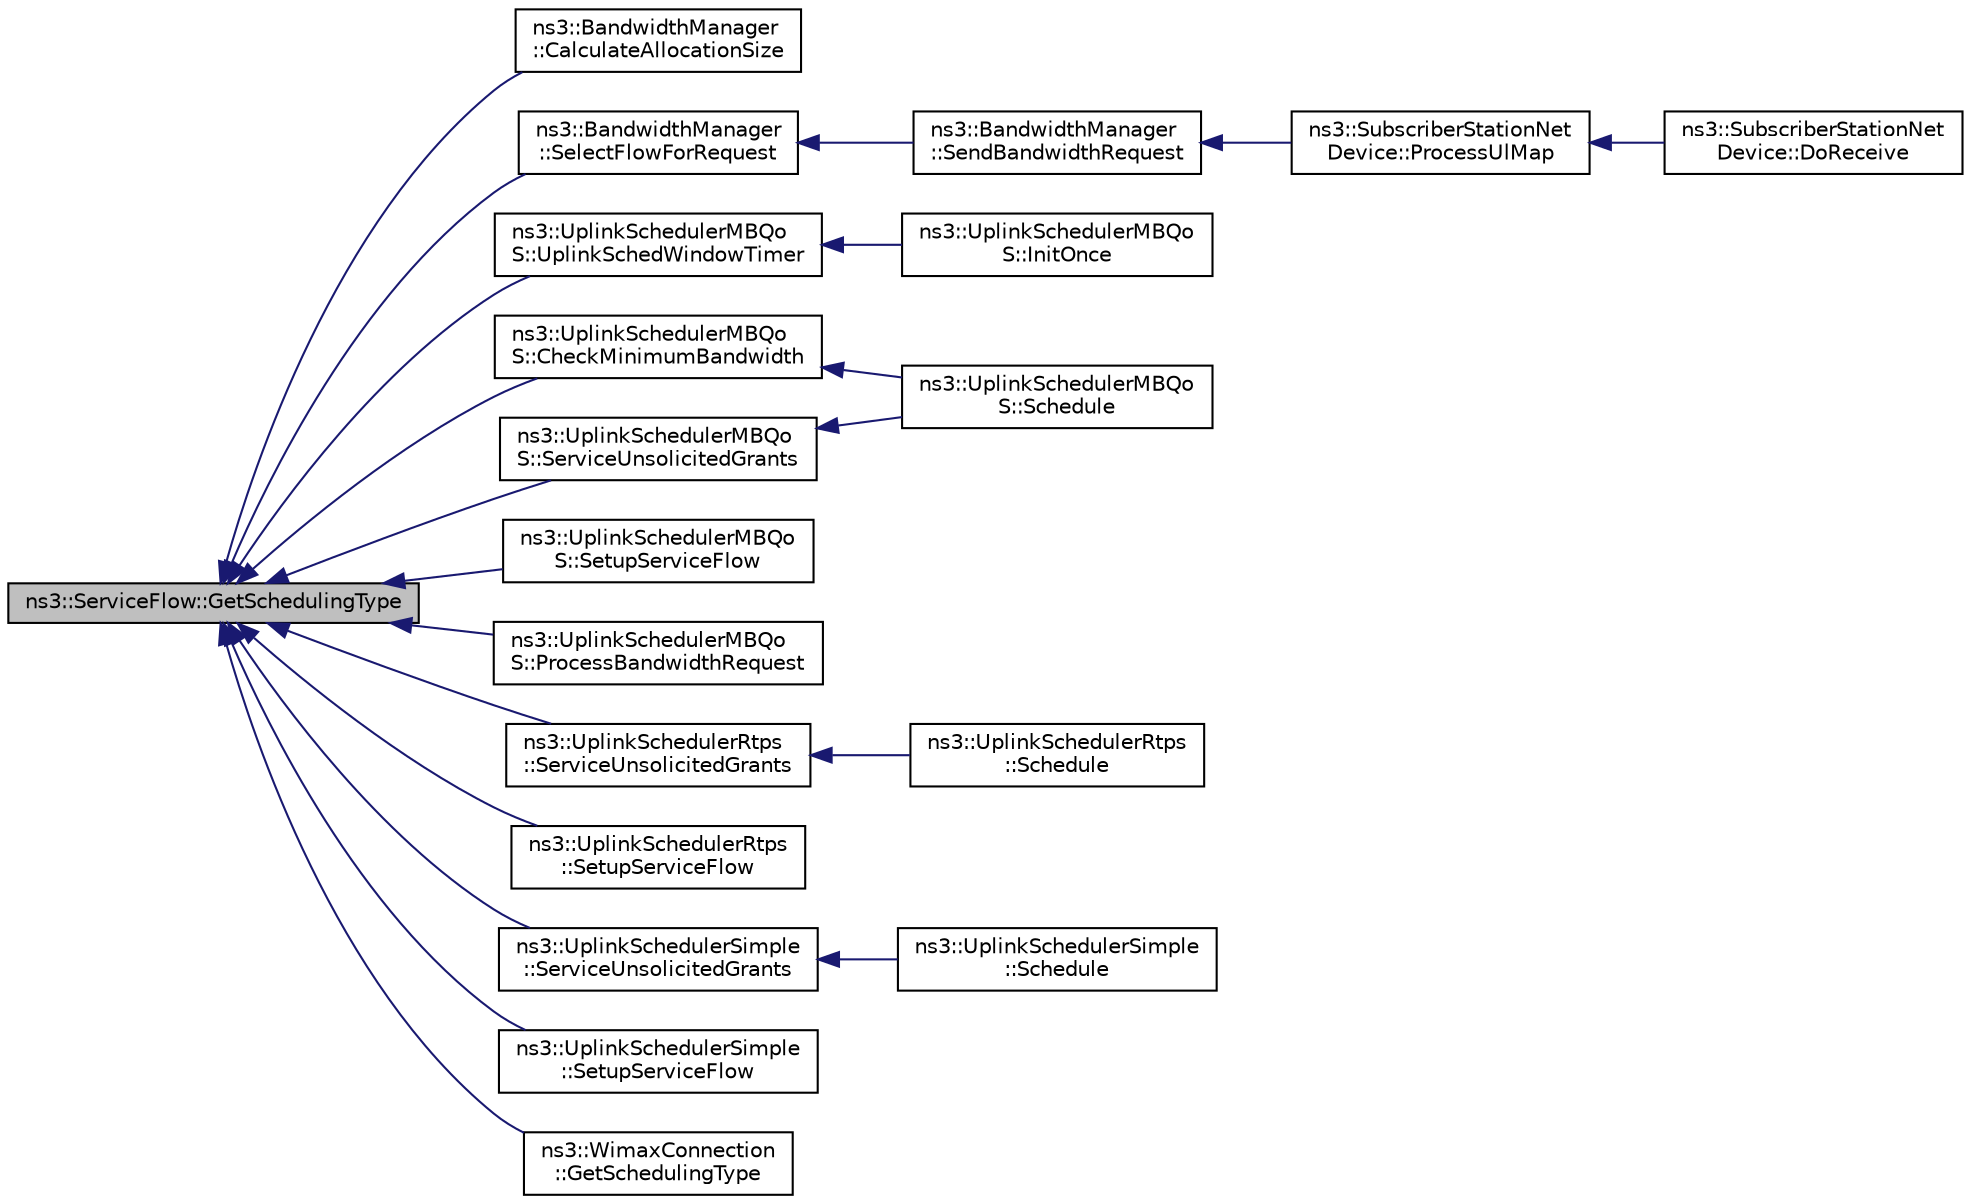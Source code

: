 digraph "ns3::ServiceFlow::GetSchedulingType"
{
  edge [fontname="Helvetica",fontsize="10",labelfontname="Helvetica",labelfontsize="10"];
  node [fontname="Helvetica",fontsize="10",shape=record];
  rankdir="LR";
  Node1 [label="ns3::ServiceFlow::GetSchedulingType",height=0.2,width=0.4,color="black", fillcolor="grey75", style="filled", fontcolor="black"];
  Node1 -> Node2 [dir="back",color="midnightblue",fontsize="10",style="solid"];
  Node2 [label="ns3::BandwidthManager\l::CalculateAllocationSize",height=0.2,width=0.4,color="black", fillcolor="white", style="filled",URL="$d3/d7f/classns3_1_1BandwidthManager.html#a60dbf098a04a926224fe4ac331e1e99c"];
  Node1 -> Node3 [dir="back",color="midnightblue",fontsize="10",style="solid"];
  Node3 [label="ns3::BandwidthManager\l::SelectFlowForRequest",height=0.2,width=0.4,color="black", fillcolor="white", style="filled",URL="$d3/d7f/classns3_1_1BandwidthManager.html#a6ca1dc2064996be0c67fdd6697be9654"];
  Node3 -> Node4 [dir="back",color="midnightblue",fontsize="10",style="solid"];
  Node4 [label="ns3::BandwidthManager\l::SendBandwidthRequest",height=0.2,width=0.4,color="black", fillcolor="white", style="filled",URL="$d3/d7f/classns3_1_1BandwidthManager.html#acbe780c5080f4001b2a1a117f446dd74"];
  Node4 -> Node5 [dir="back",color="midnightblue",fontsize="10",style="solid"];
  Node5 [label="ns3::SubscriberStationNet\lDevice::ProcessUlMap",height=0.2,width=0.4,color="black", fillcolor="white", style="filled",URL="$d4/de5/classns3_1_1SubscriberStationNetDevice.html#adde622bba63e7642c23839812c95e391"];
  Node5 -> Node6 [dir="back",color="midnightblue",fontsize="10",style="solid"];
  Node6 [label="ns3::SubscriberStationNet\lDevice::DoReceive",height=0.2,width=0.4,color="black", fillcolor="white", style="filled",URL="$d4/de5/classns3_1_1SubscriberStationNetDevice.html#a2cdd421837891adea005eb7cde668a1f"];
  Node1 -> Node7 [dir="back",color="midnightblue",fontsize="10",style="solid"];
  Node7 [label="ns3::UplinkSchedulerMBQo\lS::UplinkSchedWindowTimer",height=0.2,width=0.4,color="black", fillcolor="white", style="filled",URL="$d6/d45/classns3_1_1UplinkSchedulerMBQoS.html#a80733614c419c105ae666e830f1d5c1e",tooltip="Reset the current window. According to a configured time, reset the window. "];
  Node7 -> Node8 [dir="back",color="midnightblue",fontsize="10",style="solid"];
  Node8 [label="ns3::UplinkSchedulerMBQo\lS::InitOnce",height=0.2,width=0.4,color="black", fillcolor="white", style="filled",URL="$d6/d45/classns3_1_1UplinkSchedulerMBQoS.html#aa0ce923b356285a9e28d90b698d17557"];
  Node1 -> Node9 [dir="back",color="midnightblue",fontsize="10",style="solid"];
  Node9 [label="ns3::UplinkSchedulerMBQo\lS::CheckMinimumBandwidth",height=0.2,width=0.4,color="black", fillcolor="white", style="filled",URL="$d6/d45/classns3_1_1UplinkSchedulerMBQoS.html#ae25c9cfb244144f5f9e2b7393253d009",tooltip="Check if Minimum bandwidth is guarantee. Migrate requests if necessary. "];
  Node9 -> Node10 [dir="back",color="midnightblue",fontsize="10",style="solid"];
  Node10 [label="ns3::UplinkSchedulerMBQo\lS::Schedule",height=0.2,width=0.4,color="black", fillcolor="white", style="filled",URL="$d6/d45/classns3_1_1UplinkSchedulerMBQoS.html#abd019c4994078b9b6e6c012af5e34ac5"];
  Node1 -> Node11 [dir="back",color="midnightblue",fontsize="10",style="solid"];
  Node11 [label="ns3::UplinkSchedulerMBQo\lS::ServiceUnsolicitedGrants",height=0.2,width=0.4,color="black", fillcolor="white", style="filled",URL="$d6/d45/classns3_1_1UplinkSchedulerMBQoS.html#a3cbff7d3b7d31739806421f0eb2b1cc6"];
  Node11 -> Node10 [dir="back",color="midnightblue",fontsize="10",style="solid"];
  Node1 -> Node12 [dir="back",color="midnightblue",fontsize="10",style="solid"];
  Node12 [label="ns3::UplinkSchedulerMBQo\lS::SetupServiceFlow",height=0.2,width=0.4,color="black", fillcolor="white", style="filled",URL="$d6/d45/classns3_1_1UplinkSchedulerMBQoS.html#aef30b9e41f2b8da83b467c6a8121b34d"];
  Node1 -> Node13 [dir="back",color="midnightblue",fontsize="10",style="solid"];
  Node13 [label="ns3::UplinkSchedulerMBQo\lS::ProcessBandwidthRequest",height=0.2,width=0.4,color="black", fillcolor="white", style="filled",URL="$d6/d45/classns3_1_1UplinkSchedulerMBQoS.html#a42c3d42e2972874f56b423b1c32e07b4"];
  Node1 -> Node14 [dir="back",color="midnightblue",fontsize="10",style="solid"];
  Node14 [label="ns3::UplinkSchedulerRtps\l::ServiceUnsolicitedGrants",height=0.2,width=0.4,color="black", fillcolor="white", style="filled",URL="$da/de2/classns3_1_1UplinkSchedulerRtps.html#ab101ce69266831aad941b4c553d82026"];
  Node14 -> Node15 [dir="back",color="midnightblue",fontsize="10",style="solid"];
  Node15 [label="ns3::UplinkSchedulerRtps\l::Schedule",height=0.2,width=0.4,color="black", fillcolor="white", style="filled",URL="$da/de2/classns3_1_1UplinkSchedulerRtps.html#a3863d85ca853d4b8b1033a38d0ff9dcd",tooltip="Schedule function. "];
  Node1 -> Node16 [dir="back",color="midnightblue",fontsize="10",style="solid"];
  Node16 [label="ns3::UplinkSchedulerRtps\l::SetupServiceFlow",height=0.2,width=0.4,color="black", fillcolor="white", style="filled",URL="$da/de2/classns3_1_1UplinkSchedulerRtps.html#ac44a9146c9928da245ebcf2c55a5c0d6"];
  Node1 -> Node17 [dir="back",color="midnightblue",fontsize="10",style="solid"];
  Node17 [label="ns3::UplinkSchedulerSimple\l::ServiceUnsolicitedGrants",height=0.2,width=0.4,color="black", fillcolor="white", style="filled",URL="$d3/d6c/classns3_1_1UplinkSchedulerSimple.html#ab30024e72d773b5d0838b7d2222c8a1d"];
  Node17 -> Node18 [dir="back",color="midnightblue",fontsize="10",style="solid"];
  Node18 [label="ns3::UplinkSchedulerSimple\l::Schedule",height=0.2,width=0.4,color="black", fillcolor="white", style="filled",URL="$d3/d6c/classns3_1_1UplinkSchedulerSimple.html#a227a6c6e858bcff7dc626064d12df9df"];
  Node1 -> Node19 [dir="back",color="midnightblue",fontsize="10",style="solid"];
  Node19 [label="ns3::UplinkSchedulerSimple\l::SetupServiceFlow",height=0.2,width=0.4,color="black", fillcolor="white", style="filled",URL="$d3/d6c/classns3_1_1UplinkSchedulerSimple.html#a88882b7e7a40a90dc2e9e7e1fb836004"];
  Node1 -> Node20 [dir="back",color="midnightblue",fontsize="10",style="solid"];
  Node20 [label="ns3::WimaxConnection\l::GetSchedulingType",height=0.2,width=0.4,color="black", fillcolor="white", style="filled",URL="$d9/db1/classns3_1_1WimaxConnection.html#ab9e47477fd3905c1eb1b210483e0eaee"];
}

